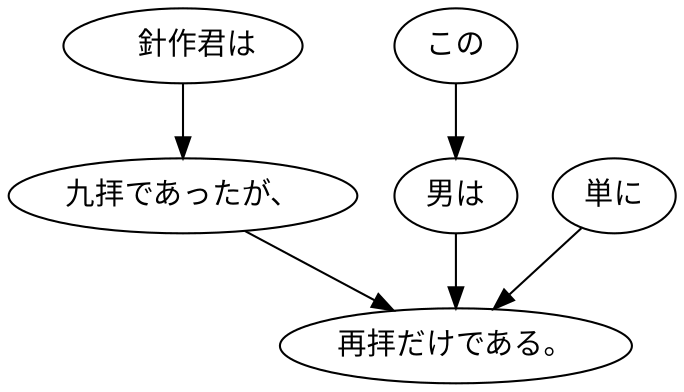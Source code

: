 digraph graph5817 {
	node0 [label="　針作君は"];
	node1 [label="九拝であったが、"];
	node2 [label="この"];
	node3 [label="男は"];
	node4 [label="単に"];
	node5 [label="再拝だけである。"];
	node0 -> node1;
	node1 -> node5;
	node2 -> node3;
	node3 -> node5;
	node4 -> node5;
}
